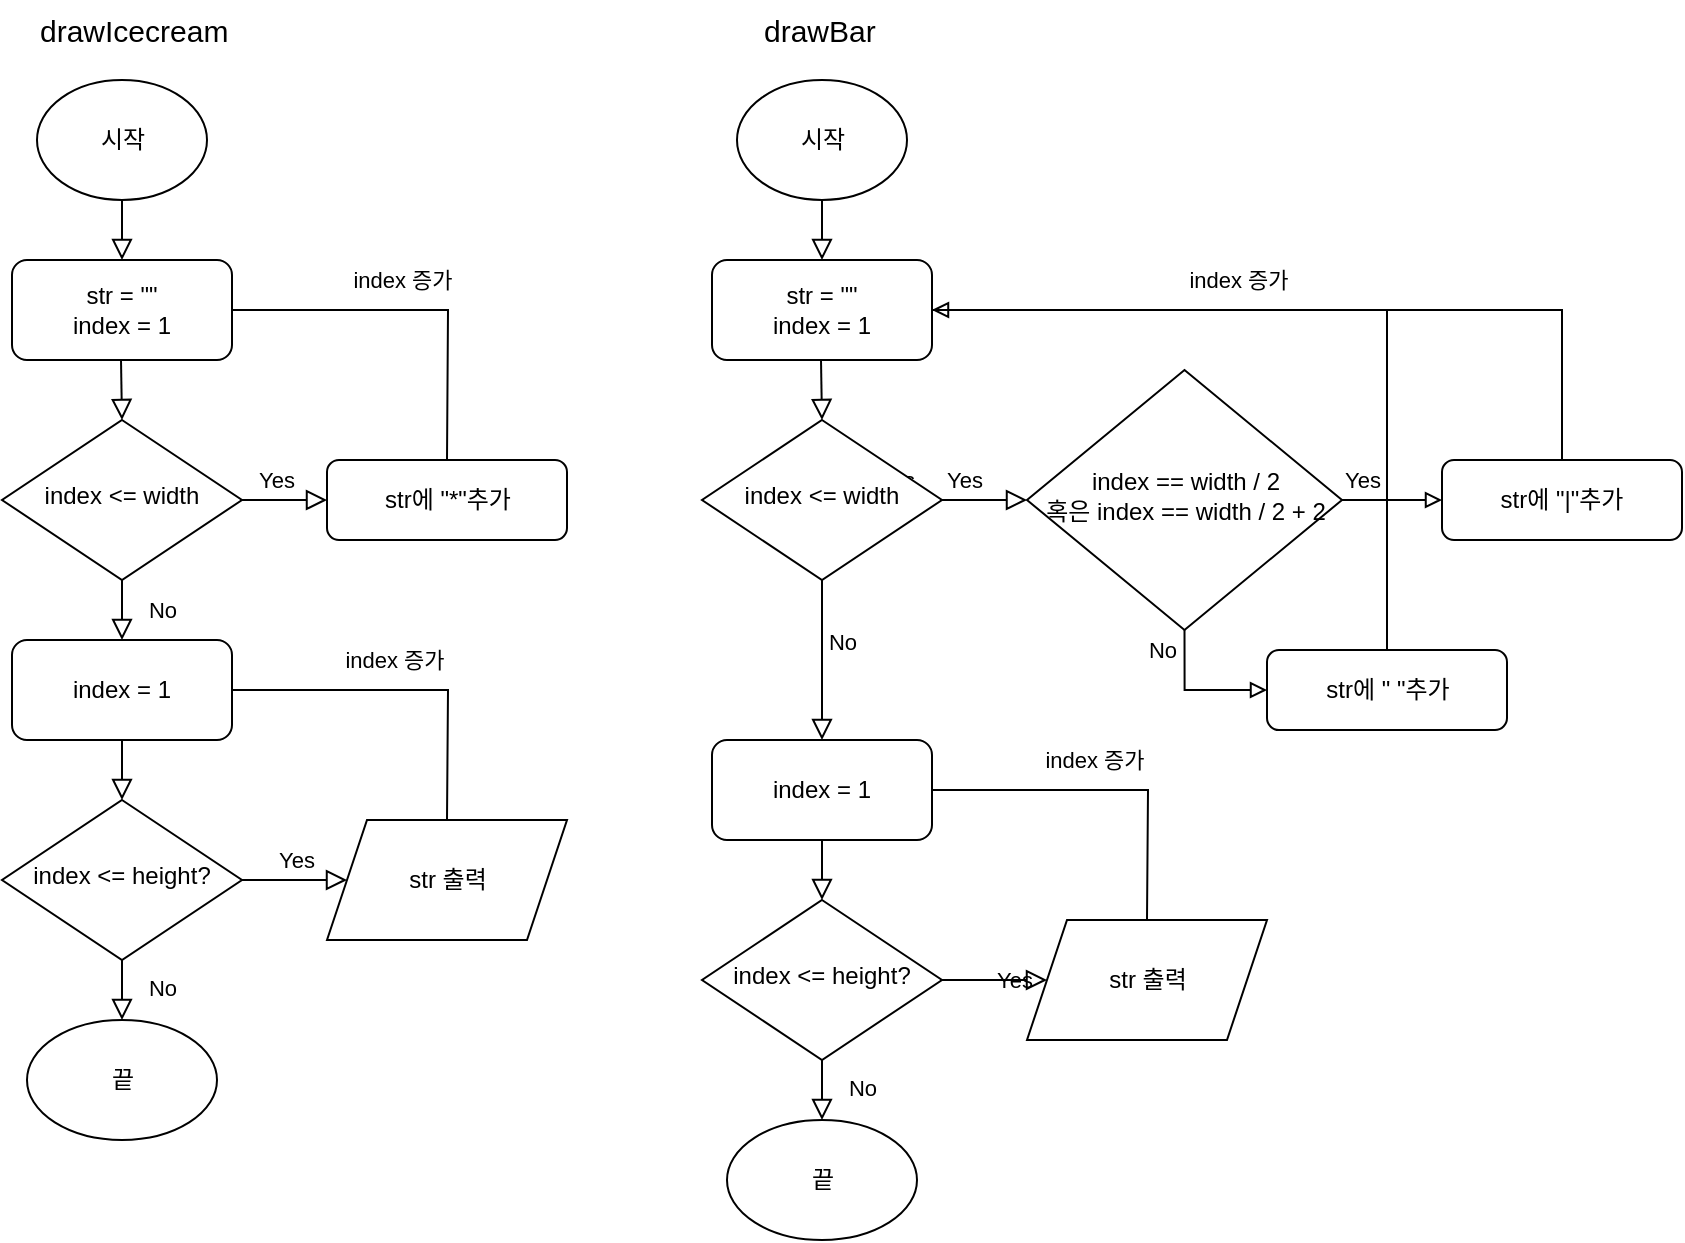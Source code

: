 <mxfile version="21.1.8" type="device">
  <diagram id="C5RBs43oDa-KdzZeNtuy" name="Page-1">
    <mxGraphModel dx="972" dy="607" grid="1" gridSize="10" guides="1" tooltips="1" connect="1" arrows="1" fold="1" page="1" pageScale="1" pageWidth="827" pageHeight="1169" math="0" shadow="0">
      <root>
        <mxCell id="WIyWlLk6GJQsqaUBKTNV-0" />
        <mxCell id="WIyWlLk6GJQsqaUBKTNV-1" parent="WIyWlLk6GJQsqaUBKTNV-0" />
        <mxCell id="WIyWlLk6GJQsqaUBKTNV-2" value="" style="rounded=0;html=1;jettySize=auto;orthogonalLoop=1;fontSize=11;endArrow=block;endFill=0;endSize=8;strokeWidth=1;shadow=0;labelBackgroundColor=none;edgeStyle=orthogonalEdgeStyle;" parent="WIyWlLk6GJQsqaUBKTNV-1" edge="1">
          <mxGeometry relative="1" as="geometry">
            <mxPoint x="70" y="120" as="sourcePoint" />
            <mxPoint x="70" y="150" as="targetPoint" />
          </mxGeometry>
        </mxCell>
        <mxCell id="WIyWlLk6GJQsqaUBKTNV-4" value="No" style="rounded=0;html=1;jettySize=auto;orthogonalLoop=1;fontSize=11;endArrow=block;endFill=0;endSize=8;strokeWidth=1;shadow=0;labelBackgroundColor=none;edgeStyle=orthogonalEdgeStyle;exitX=0.5;exitY=1;exitDx=0;exitDy=0;entryX=0.5;entryY=0;entryDx=0;entryDy=0;" parent="WIyWlLk6GJQsqaUBKTNV-1" source="WIyWlLk6GJQsqaUBKTNV-6" target="kgnpg1wfMWJ6gp_dg6EU-10" edge="1">
          <mxGeometry y="20" relative="1" as="geometry">
            <mxPoint as="offset" />
            <mxPoint x="72.5" y="315" as="sourcePoint" />
          </mxGeometry>
        </mxCell>
        <mxCell id="WIyWlLk6GJQsqaUBKTNV-5" value="Yes" style="edgeStyle=orthogonalEdgeStyle;rounded=0;html=1;jettySize=auto;orthogonalLoop=1;fontSize=11;endArrow=block;endFill=0;endSize=8;strokeWidth=1;shadow=0;labelBackgroundColor=none;" parent="WIyWlLk6GJQsqaUBKTNV-1" target="WIyWlLk6GJQsqaUBKTNV-7" edge="1">
          <mxGeometry y="10" relative="1" as="geometry">
            <mxPoint as="offset" />
            <mxPoint x="120" y="270" as="sourcePoint" />
            <Array as="points">
              <mxPoint x="150" y="270" />
              <mxPoint x="150" y="270" />
            </Array>
          </mxGeometry>
        </mxCell>
        <mxCell id="WIyWlLk6GJQsqaUBKTNV-6" value="index &amp;lt;= width" style="rhombus;whiteSpace=wrap;html=1;shadow=0;fontFamily=Helvetica;fontSize=12;align=center;strokeWidth=1;spacing=6;spacingTop=-4;" parent="WIyWlLk6GJQsqaUBKTNV-1" vertex="1">
          <mxGeometry x="10" y="230" width="120" height="80" as="geometry" />
        </mxCell>
        <mxCell id="WIyWlLk6GJQsqaUBKTNV-7" value="str에 &quot;*&quot;추가" style="rounded=1;whiteSpace=wrap;html=1;fontSize=12;glass=0;strokeWidth=1;shadow=0;" parent="WIyWlLk6GJQsqaUBKTNV-1" vertex="1">
          <mxGeometry x="172.5" y="250" width="120" height="40" as="geometry" />
        </mxCell>
        <mxCell id="WIyWlLk6GJQsqaUBKTNV-8" value="No" style="rounded=0;html=1;jettySize=auto;orthogonalLoop=1;fontSize=11;endArrow=block;endFill=0;endSize=8;strokeWidth=1;shadow=0;labelBackgroundColor=none;edgeStyle=orthogonalEdgeStyle;entryX=0.5;entryY=0;entryDx=0;entryDy=0;" parent="WIyWlLk6GJQsqaUBKTNV-1" source="WIyWlLk6GJQsqaUBKTNV-10" target="kgnpg1wfMWJ6gp_dg6EU-1" edge="1">
          <mxGeometry x="0.333" y="20" relative="1" as="geometry">
            <mxPoint as="offset" />
            <mxPoint x="72.5" y="560" as="targetPoint" />
          </mxGeometry>
        </mxCell>
        <mxCell id="WIyWlLk6GJQsqaUBKTNV-9" value="Yes" style="edgeStyle=orthogonalEdgeStyle;rounded=0;html=1;jettySize=auto;orthogonalLoop=1;fontSize=11;endArrow=block;endFill=0;endSize=8;strokeWidth=1;shadow=0;labelBackgroundColor=none;entryX=0;entryY=0.5;entryDx=0;entryDy=0;" parent="WIyWlLk6GJQsqaUBKTNV-1" source="WIyWlLk6GJQsqaUBKTNV-10" target="kgnpg1wfMWJ6gp_dg6EU-19" edge="1">
          <mxGeometry y="10" relative="1" as="geometry">
            <mxPoint as="offset" />
            <mxPoint x="172.5" y="460" as="targetPoint" />
          </mxGeometry>
        </mxCell>
        <mxCell id="WIyWlLk6GJQsqaUBKTNV-10" value="index &amp;lt;= height?" style="rhombus;whiteSpace=wrap;html=1;shadow=0;fontFamily=Helvetica;fontSize=12;align=center;strokeWidth=1;spacing=6;spacingTop=-4;" parent="WIyWlLk6GJQsqaUBKTNV-1" vertex="1">
          <mxGeometry x="10" y="420" width="120" height="80" as="geometry" />
        </mxCell>
        <mxCell id="kgnpg1wfMWJ6gp_dg6EU-0" value="시작" style="ellipse;whiteSpace=wrap;html=1;" vertex="1" parent="WIyWlLk6GJQsqaUBKTNV-1">
          <mxGeometry x="27.5" y="60" width="85" height="60" as="geometry" />
        </mxCell>
        <mxCell id="kgnpg1wfMWJ6gp_dg6EU-1" value="끝" style="ellipse;whiteSpace=wrap;html=1;" vertex="1" parent="WIyWlLk6GJQsqaUBKTNV-1">
          <mxGeometry x="22.5" y="530" width="95" height="60" as="geometry" />
        </mxCell>
        <mxCell id="kgnpg1wfMWJ6gp_dg6EU-2" value="&lt;font style=&quot;font-size: 15px;&quot;&gt;drawIcecream&lt;/font&gt;" style="text;strokeColor=none;fillColor=none;align=left;verticalAlign=middle;spacingLeft=4;spacingRight=4;overflow=hidden;points=[[0,0.5],[1,0.5]];portConstraint=eastwest;rotatable=0;whiteSpace=wrap;html=1;" vertex="1" parent="WIyWlLk6GJQsqaUBKTNV-1">
          <mxGeometry x="22.5" y="20" width="107.5" height="30" as="geometry" />
        </mxCell>
        <mxCell id="kgnpg1wfMWJ6gp_dg6EU-5" value="" style="endArrow=none;rounded=0;endFill=0;entryX=1;entryY=0.5;entryDx=0;entryDy=0;html=1;exitX=0.5;exitY=0;exitDx=0;exitDy=0;" edge="1" parent="WIyWlLk6GJQsqaUBKTNV-1" source="WIyWlLk6GJQsqaUBKTNV-7" target="kgnpg1wfMWJ6gp_dg6EU-8">
          <mxGeometry width="50" height="50" relative="1" as="geometry">
            <mxPoint x="232.5" y="250" as="sourcePoint" />
            <mxPoint x="72.5" y="200" as="targetPoint" />
            <Array as="points">
              <mxPoint x="233" y="175" />
            </Array>
          </mxGeometry>
        </mxCell>
        <mxCell id="kgnpg1wfMWJ6gp_dg6EU-12" value="index 증가" style="edgeLabel;html=1;align=center;verticalAlign=middle;resizable=0;points=[];" vertex="1" connectable="0" parent="kgnpg1wfMWJ6gp_dg6EU-5">
          <mxGeometry x="0.147" y="2" relative="1" as="geometry">
            <mxPoint x="7" y="-17" as="offset" />
          </mxGeometry>
        </mxCell>
        <mxCell id="kgnpg1wfMWJ6gp_dg6EU-8" value="str = &quot;&quot;&lt;br&gt;index = 1" style="rounded=1;whiteSpace=wrap;html=1;" vertex="1" parent="WIyWlLk6GJQsqaUBKTNV-1">
          <mxGeometry x="15" y="150" width="110" height="50" as="geometry" />
        </mxCell>
        <mxCell id="kgnpg1wfMWJ6gp_dg6EU-9" value="" style="rounded=0;html=1;jettySize=auto;orthogonalLoop=1;fontSize=11;endArrow=block;endFill=0;endSize=8;strokeWidth=1;shadow=0;labelBackgroundColor=none;edgeStyle=orthogonalEdgeStyle;entryX=0.5;entryY=0;entryDx=0;entryDy=0;" edge="1" parent="WIyWlLk6GJQsqaUBKTNV-1" target="WIyWlLk6GJQsqaUBKTNV-6">
          <mxGeometry relative="1" as="geometry">
            <mxPoint x="69.5" y="200" as="sourcePoint" />
            <mxPoint x="69.5" y="230" as="targetPoint" />
          </mxGeometry>
        </mxCell>
        <mxCell id="kgnpg1wfMWJ6gp_dg6EU-10" value="index = 1" style="rounded=1;whiteSpace=wrap;html=1;" vertex="1" parent="WIyWlLk6GJQsqaUBKTNV-1">
          <mxGeometry x="15" y="340" width="110" height="50" as="geometry" />
        </mxCell>
        <mxCell id="kgnpg1wfMWJ6gp_dg6EU-15" value="" style="endArrow=none;rounded=0;endFill=0;entryX=1;entryY=0.5;entryDx=0;entryDy=0;html=1;exitX=0.5;exitY=0;exitDx=0;exitDy=0;" edge="1" parent="WIyWlLk6GJQsqaUBKTNV-1" source="kgnpg1wfMWJ6gp_dg6EU-19" target="kgnpg1wfMWJ6gp_dg6EU-10">
          <mxGeometry width="50" height="50" relative="1" as="geometry">
            <mxPoint x="232.5" y="420" as="sourcePoint" />
            <mxPoint x="125" y="350" as="targetPoint" />
            <Array as="points">
              <mxPoint x="233" y="365" />
            </Array>
          </mxGeometry>
        </mxCell>
        <mxCell id="kgnpg1wfMWJ6gp_dg6EU-16" value="index 증가" style="edgeLabel;html=1;align=center;verticalAlign=middle;resizable=0;points=[];" vertex="1" connectable="0" parent="kgnpg1wfMWJ6gp_dg6EU-15">
          <mxGeometry x="0.147" y="2" relative="1" as="geometry">
            <mxPoint x="7" y="-17" as="offset" />
          </mxGeometry>
        </mxCell>
        <mxCell id="kgnpg1wfMWJ6gp_dg6EU-17" value="" style="rounded=0;html=1;jettySize=auto;orthogonalLoop=1;fontSize=11;endArrow=block;endFill=0;endSize=8;strokeWidth=1;shadow=0;labelBackgroundColor=none;edgeStyle=orthogonalEdgeStyle;exitX=0.5;exitY=1;exitDx=0;exitDy=0;entryX=0.5;entryY=0;entryDx=0;entryDy=0;" edge="1" parent="WIyWlLk6GJQsqaUBKTNV-1" source="kgnpg1wfMWJ6gp_dg6EU-10" target="WIyWlLk6GJQsqaUBKTNV-10">
          <mxGeometry relative="1" as="geometry">
            <mxPoint x="69.5" y="425" as="sourcePoint" />
            <mxPoint x="70" y="440" as="targetPoint" />
          </mxGeometry>
        </mxCell>
        <mxCell id="kgnpg1wfMWJ6gp_dg6EU-19" value="str 출력" style="shape=parallelogram;perimeter=parallelogramPerimeter;whiteSpace=wrap;html=1;fixedSize=1;" vertex="1" parent="WIyWlLk6GJQsqaUBKTNV-1">
          <mxGeometry x="172.5" y="430" width="120" height="60" as="geometry" />
        </mxCell>
        <mxCell id="kgnpg1wfMWJ6gp_dg6EU-20" value="" style="rounded=0;html=1;jettySize=auto;orthogonalLoop=1;fontSize=11;endArrow=block;endFill=0;endSize=8;strokeWidth=1;shadow=0;labelBackgroundColor=none;edgeStyle=orthogonalEdgeStyle;" edge="1" parent="WIyWlLk6GJQsqaUBKTNV-1">
          <mxGeometry relative="1" as="geometry">
            <mxPoint x="420" y="120" as="sourcePoint" />
            <mxPoint x="420" y="150" as="targetPoint" />
          </mxGeometry>
        </mxCell>
        <mxCell id="kgnpg1wfMWJ6gp_dg6EU-21" value="No" style="rounded=0;html=1;jettySize=auto;orthogonalLoop=1;fontSize=11;endArrow=block;endFill=0;endSize=8;strokeWidth=1;shadow=0;labelBackgroundColor=none;edgeStyle=orthogonalEdgeStyle;exitX=0.5;exitY=1;exitDx=0;exitDy=0;entryX=0.5;entryY=0;entryDx=0;entryDy=0;" edge="1" parent="WIyWlLk6GJQsqaUBKTNV-1" source="kgnpg1wfMWJ6gp_dg6EU-23" target="kgnpg1wfMWJ6gp_dg6EU-35">
          <mxGeometry x="-0.231" y="10" relative="1" as="geometry">
            <mxPoint as="offset" />
            <mxPoint x="422.5" y="315" as="sourcePoint" />
          </mxGeometry>
        </mxCell>
        <mxCell id="kgnpg1wfMWJ6gp_dg6EU-22" value="Yes" style="edgeStyle=orthogonalEdgeStyle;rounded=0;html=1;jettySize=auto;orthogonalLoop=1;fontSize=11;endArrow=block;endFill=0;endSize=8;strokeWidth=1;shadow=0;labelBackgroundColor=none;entryX=0;entryY=0.5;entryDx=0;entryDy=0;" edge="1" parent="WIyWlLk6GJQsqaUBKTNV-1" target="kgnpg1wfMWJ6gp_dg6EU-40">
          <mxGeometry y="10" relative="1" as="geometry">
            <mxPoint as="offset" />
            <mxPoint x="470" y="270" as="sourcePoint" />
            <Array as="points">
              <mxPoint x="430" y="270" />
            </Array>
          </mxGeometry>
        </mxCell>
        <mxCell id="kgnpg1wfMWJ6gp_dg6EU-43" value="Yes" style="edgeLabel;html=1;align=center;verticalAlign=middle;resizable=0;points=[];" vertex="1" connectable="0" parent="kgnpg1wfMWJ6gp_dg6EU-22">
          <mxGeometry x="0.524" y="1" relative="1" as="geometry">
            <mxPoint y="-9" as="offset" />
          </mxGeometry>
        </mxCell>
        <mxCell id="kgnpg1wfMWJ6gp_dg6EU-23" value="index &amp;lt;= width" style="rhombus;whiteSpace=wrap;html=1;shadow=0;fontFamily=Helvetica;fontSize=12;align=center;strokeWidth=1;spacing=6;spacingTop=-4;" vertex="1" parent="WIyWlLk6GJQsqaUBKTNV-1">
          <mxGeometry x="360" y="230" width="120" height="80" as="geometry" />
        </mxCell>
        <mxCell id="kgnpg1wfMWJ6gp_dg6EU-24" value="str에 &quot;|&quot;추가" style="rounded=1;whiteSpace=wrap;html=1;fontSize=12;glass=0;strokeWidth=1;shadow=0;" vertex="1" parent="WIyWlLk6GJQsqaUBKTNV-1">
          <mxGeometry x="730" y="250" width="120" height="40" as="geometry" />
        </mxCell>
        <mxCell id="kgnpg1wfMWJ6gp_dg6EU-25" value="No" style="rounded=0;html=1;jettySize=auto;orthogonalLoop=1;fontSize=11;endArrow=block;endFill=0;endSize=8;strokeWidth=1;shadow=0;labelBackgroundColor=none;edgeStyle=orthogonalEdgeStyle;entryX=0.5;entryY=0;entryDx=0;entryDy=0;" edge="1" parent="WIyWlLk6GJQsqaUBKTNV-1" source="kgnpg1wfMWJ6gp_dg6EU-27" target="kgnpg1wfMWJ6gp_dg6EU-29">
          <mxGeometry x="0.333" y="20" relative="1" as="geometry">
            <mxPoint as="offset" />
            <mxPoint x="422.5" y="610" as="targetPoint" />
          </mxGeometry>
        </mxCell>
        <mxCell id="kgnpg1wfMWJ6gp_dg6EU-26" value="Yes" style="edgeStyle=orthogonalEdgeStyle;rounded=0;html=1;jettySize=auto;orthogonalLoop=1;fontSize=11;endArrow=block;endFill=0;endSize=8;strokeWidth=1;shadow=0;labelBackgroundColor=none;entryX=0;entryY=0.5;entryDx=0;entryDy=0;" edge="1" parent="WIyWlLk6GJQsqaUBKTNV-1" source="kgnpg1wfMWJ6gp_dg6EU-27">
          <mxGeometry y="10" relative="1" as="geometry">
            <mxPoint as="offset" />
            <mxPoint x="532.5" y="510" as="targetPoint" />
          </mxGeometry>
        </mxCell>
        <mxCell id="kgnpg1wfMWJ6gp_dg6EU-27" value="index &amp;lt;= height?" style="rhombus;whiteSpace=wrap;html=1;shadow=0;fontFamily=Helvetica;fontSize=12;align=center;strokeWidth=1;spacing=6;spacingTop=-4;" vertex="1" parent="WIyWlLk6GJQsqaUBKTNV-1">
          <mxGeometry x="360" y="470" width="120" height="80" as="geometry" />
        </mxCell>
        <mxCell id="kgnpg1wfMWJ6gp_dg6EU-28" value="시작" style="ellipse;whiteSpace=wrap;html=1;" vertex="1" parent="WIyWlLk6GJQsqaUBKTNV-1">
          <mxGeometry x="377.5" y="60" width="85" height="60" as="geometry" />
        </mxCell>
        <mxCell id="kgnpg1wfMWJ6gp_dg6EU-29" value="끝" style="ellipse;whiteSpace=wrap;html=1;" vertex="1" parent="WIyWlLk6GJQsqaUBKTNV-1">
          <mxGeometry x="372.5" y="580" width="95" height="60" as="geometry" />
        </mxCell>
        <mxCell id="kgnpg1wfMWJ6gp_dg6EU-30" value="&lt;font style=&quot;font-size: 15px;&quot;&gt;drawBar&lt;/font&gt;" style="text;strokeColor=none;fillColor=none;align=left;verticalAlign=middle;spacingLeft=4;spacingRight=4;overflow=hidden;points=[[0,0.5],[1,0.5]];portConstraint=eastwest;rotatable=0;whiteSpace=wrap;html=1;" vertex="1" parent="WIyWlLk6GJQsqaUBKTNV-1">
          <mxGeometry x="385" y="20" width="70" height="30" as="geometry" />
        </mxCell>
        <mxCell id="kgnpg1wfMWJ6gp_dg6EU-31" value="" style="endArrow=block;rounded=0;endFill=0;entryX=1;entryY=0.5;entryDx=0;entryDy=0;html=1;exitX=0.5;exitY=0;exitDx=0;exitDy=0;" edge="1" parent="WIyWlLk6GJQsqaUBKTNV-1" source="kgnpg1wfMWJ6gp_dg6EU-24" target="kgnpg1wfMWJ6gp_dg6EU-33">
          <mxGeometry width="50" height="50" relative="1" as="geometry">
            <mxPoint x="582.5" y="250" as="sourcePoint" />
            <mxPoint x="422.5" y="200" as="targetPoint" />
            <Array as="points">
              <mxPoint x="790" y="175" />
            </Array>
          </mxGeometry>
        </mxCell>
        <mxCell id="kgnpg1wfMWJ6gp_dg6EU-32" value="index 증가" style="edgeLabel;html=1;align=center;verticalAlign=middle;resizable=0;points=[];" vertex="1" connectable="0" parent="kgnpg1wfMWJ6gp_dg6EU-31">
          <mxGeometry x="0.147" y="2" relative="1" as="geometry">
            <mxPoint x="-14" y="-17" as="offset" />
          </mxGeometry>
        </mxCell>
        <mxCell id="kgnpg1wfMWJ6gp_dg6EU-33" value="str = &quot;&quot;&lt;br&gt;index = 1" style="rounded=1;whiteSpace=wrap;html=1;" vertex="1" parent="WIyWlLk6GJQsqaUBKTNV-1">
          <mxGeometry x="365" y="150" width="110" height="50" as="geometry" />
        </mxCell>
        <mxCell id="kgnpg1wfMWJ6gp_dg6EU-34" value="" style="rounded=0;html=1;jettySize=auto;orthogonalLoop=1;fontSize=11;endArrow=block;endFill=0;endSize=8;strokeWidth=1;shadow=0;labelBackgroundColor=none;edgeStyle=orthogonalEdgeStyle;entryX=0.5;entryY=0;entryDx=0;entryDy=0;" edge="1" parent="WIyWlLk6GJQsqaUBKTNV-1" target="kgnpg1wfMWJ6gp_dg6EU-23">
          <mxGeometry relative="1" as="geometry">
            <mxPoint x="419.5" y="200" as="sourcePoint" />
            <mxPoint x="419.5" y="230" as="targetPoint" />
          </mxGeometry>
        </mxCell>
        <mxCell id="kgnpg1wfMWJ6gp_dg6EU-35" value="index = 1" style="rounded=1;whiteSpace=wrap;html=1;" vertex="1" parent="WIyWlLk6GJQsqaUBKTNV-1">
          <mxGeometry x="365" y="390" width="110" height="50" as="geometry" />
        </mxCell>
        <mxCell id="kgnpg1wfMWJ6gp_dg6EU-36" value="" style="endArrow=none;rounded=0;endFill=0;entryX=1;entryY=0.5;entryDx=0;entryDy=0;html=1;exitX=0.5;exitY=0;exitDx=0;exitDy=0;" edge="1" parent="WIyWlLk6GJQsqaUBKTNV-1" target="kgnpg1wfMWJ6gp_dg6EU-35">
          <mxGeometry width="50" height="50" relative="1" as="geometry">
            <mxPoint x="582.5" y="480" as="sourcePoint" />
            <mxPoint x="475" y="400" as="targetPoint" />
            <Array as="points">
              <mxPoint x="583" y="415" />
            </Array>
          </mxGeometry>
        </mxCell>
        <mxCell id="kgnpg1wfMWJ6gp_dg6EU-37" value="index 증가" style="edgeLabel;html=1;align=center;verticalAlign=middle;resizable=0;points=[];" vertex="1" connectable="0" parent="kgnpg1wfMWJ6gp_dg6EU-36">
          <mxGeometry x="0.147" y="2" relative="1" as="geometry">
            <mxPoint x="7" y="-17" as="offset" />
          </mxGeometry>
        </mxCell>
        <mxCell id="kgnpg1wfMWJ6gp_dg6EU-38" value="" style="rounded=0;html=1;jettySize=auto;orthogonalLoop=1;fontSize=11;endArrow=block;endFill=0;endSize=8;strokeWidth=1;shadow=0;labelBackgroundColor=none;edgeStyle=orthogonalEdgeStyle;exitX=0.5;exitY=1;exitDx=0;exitDy=0;entryX=0.5;entryY=0;entryDx=0;entryDy=0;" edge="1" parent="WIyWlLk6GJQsqaUBKTNV-1" source="kgnpg1wfMWJ6gp_dg6EU-35" target="kgnpg1wfMWJ6gp_dg6EU-27">
          <mxGeometry relative="1" as="geometry">
            <mxPoint x="419.5" y="475" as="sourcePoint" />
            <mxPoint x="420" y="490" as="targetPoint" />
          </mxGeometry>
        </mxCell>
        <mxCell id="kgnpg1wfMWJ6gp_dg6EU-39" value="str 출력" style="shape=parallelogram;perimeter=parallelogramPerimeter;whiteSpace=wrap;html=1;fixedSize=1;" vertex="1" parent="WIyWlLk6GJQsqaUBKTNV-1">
          <mxGeometry x="522.5" y="480" width="120" height="60" as="geometry" />
        </mxCell>
        <mxCell id="kgnpg1wfMWJ6gp_dg6EU-41" style="edgeStyle=orthogonalEdgeStyle;rounded=0;orthogonalLoop=1;jettySize=auto;html=1;exitX=1;exitY=0.5;exitDx=0;exitDy=0;endArrow=block;endFill=0;" edge="1" parent="WIyWlLk6GJQsqaUBKTNV-1" source="kgnpg1wfMWJ6gp_dg6EU-40" target="kgnpg1wfMWJ6gp_dg6EU-24">
          <mxGeometry relative="1" as="geometry" />
        </mxCell>
        <mxCell id="kgnpg1wfMWJ6gp_dg6EU-44" value="Yes" style="edgeLabel;html=1;align=center;verticalAlign=middle;resizable=0;points=[];" vertex="1" connectable="0" parent="kgnpg1wfMWJ6gp_dg6EU-41">
          <mxGeometry x="-0.2" y="2" relative="1" as="geometry">
            <mxPoint x="-10" y="-8" as="offset" />
          </mxGeometry>
        </mxCell>
        <mxCell id="kgnpg1wfMWJ6gp_dg6EU-46" style="edgeStyle=orthogonalEdgeStyle;rounded=0;orthogonalLoop=1;jettySize=auto;html=1;exitX=0.5;exitY=1;exitDx=0;exitDy=0;entryX=0;entryY=0.5;entryDx=0;entryDy=0;endArrow=block;endFill=0;" edge="1" parent="WIyWlLk6GJQsqaUBKTNV-1" source="kgnpg1wfMWJ6gp_dg6EU-40" target="kgnpg1wfMWJ6gp_dg6EU-45">
          <mxGeometry relative="1" as="geometry">
            <mxPoint x="601" y="370" as="targetPoint" />
          </mxGeometry>
        </mxCell>
        <mxCell id="kgnpg1wfMWJ6gp_dg6EU-47" value="No" style="edgeLabel;html=1;align=center;verticalAlign=middle;resizable=0;points=[];" vertex="1" connectable="0" parent="kgnpg1wfMWJ6gp_dg6EU-46">
          <mxGeometry x="-0.138" y="-2" relative="1" as="geometry">
            <mxPoint x="-12" y="-22" as="offset" />
          </mxGeometry>
        </mxCell>
        <mxCell id="kgnpg1wfMWJ6gp_dg6EU-40" value="index == width / 2&lt;br&gt;혹은 index == width / 2 + 2" style="rhombus;whiteSpace=wrap;html=1;shadow=0;fontFamily=Helvetica;fontSize=12;align=center;strokeWidth=1;spacing=6;spacingTop=-4;" vertex="1" parent="WIyWlLk6GJQsqaUBKTNV-1">
          <mxGeometry x="522.5" y="205" width="157.5" height="130" as="geometry" />
        </mxCell>
        <mxCell id="kgnpg1wfMWJ6gp_dg6EU-49" style="edgeStyle=orthogonalEdgeStyle;rounded=0;orthogonalLoop=1;jettySize=auto;html=1;exitX=0.5;exitY=0;exitDx=0;exitDy=0;endArrow=none;endFill=0;entryX=1;entryY=0.5;entryDx=0;entryDy=0;" edge="1" parent="WIyWlLk6GJQsqaUBKTNV-1" source="kgnpg1wfMWJ6gp_dg6EU-45" target="kgnpg1wfMWJ6gp_dg6EU-33">
          <mxGeometry relative="1" as="geometry">
            <mxPoint x="703" y="180" as="targetPoint" />
            <Array as="points">
              <mxPoint x="703" y="175" />
            </Array>
          </mxGeometry>
        </mxCell>
        <mxCell id="kgnpg1wfMWJ6gp_dg6EU-45" value="str에 &quot; &quot;추가" style="rounded=1;whiteSpace=wrap;html=1;fontSize=12;glass=0;strokeWidth=1;shadow=0;" vertex="1" parent="WIyWlLk6GJQsqaUBKTNV-1">
          <mxGeometry x="642.5" y="345" width="120" height="40" as="geometry" />
        </mxCell>
      </root>
    </mxGraphModel>
  </diagram>
</mxfile>
